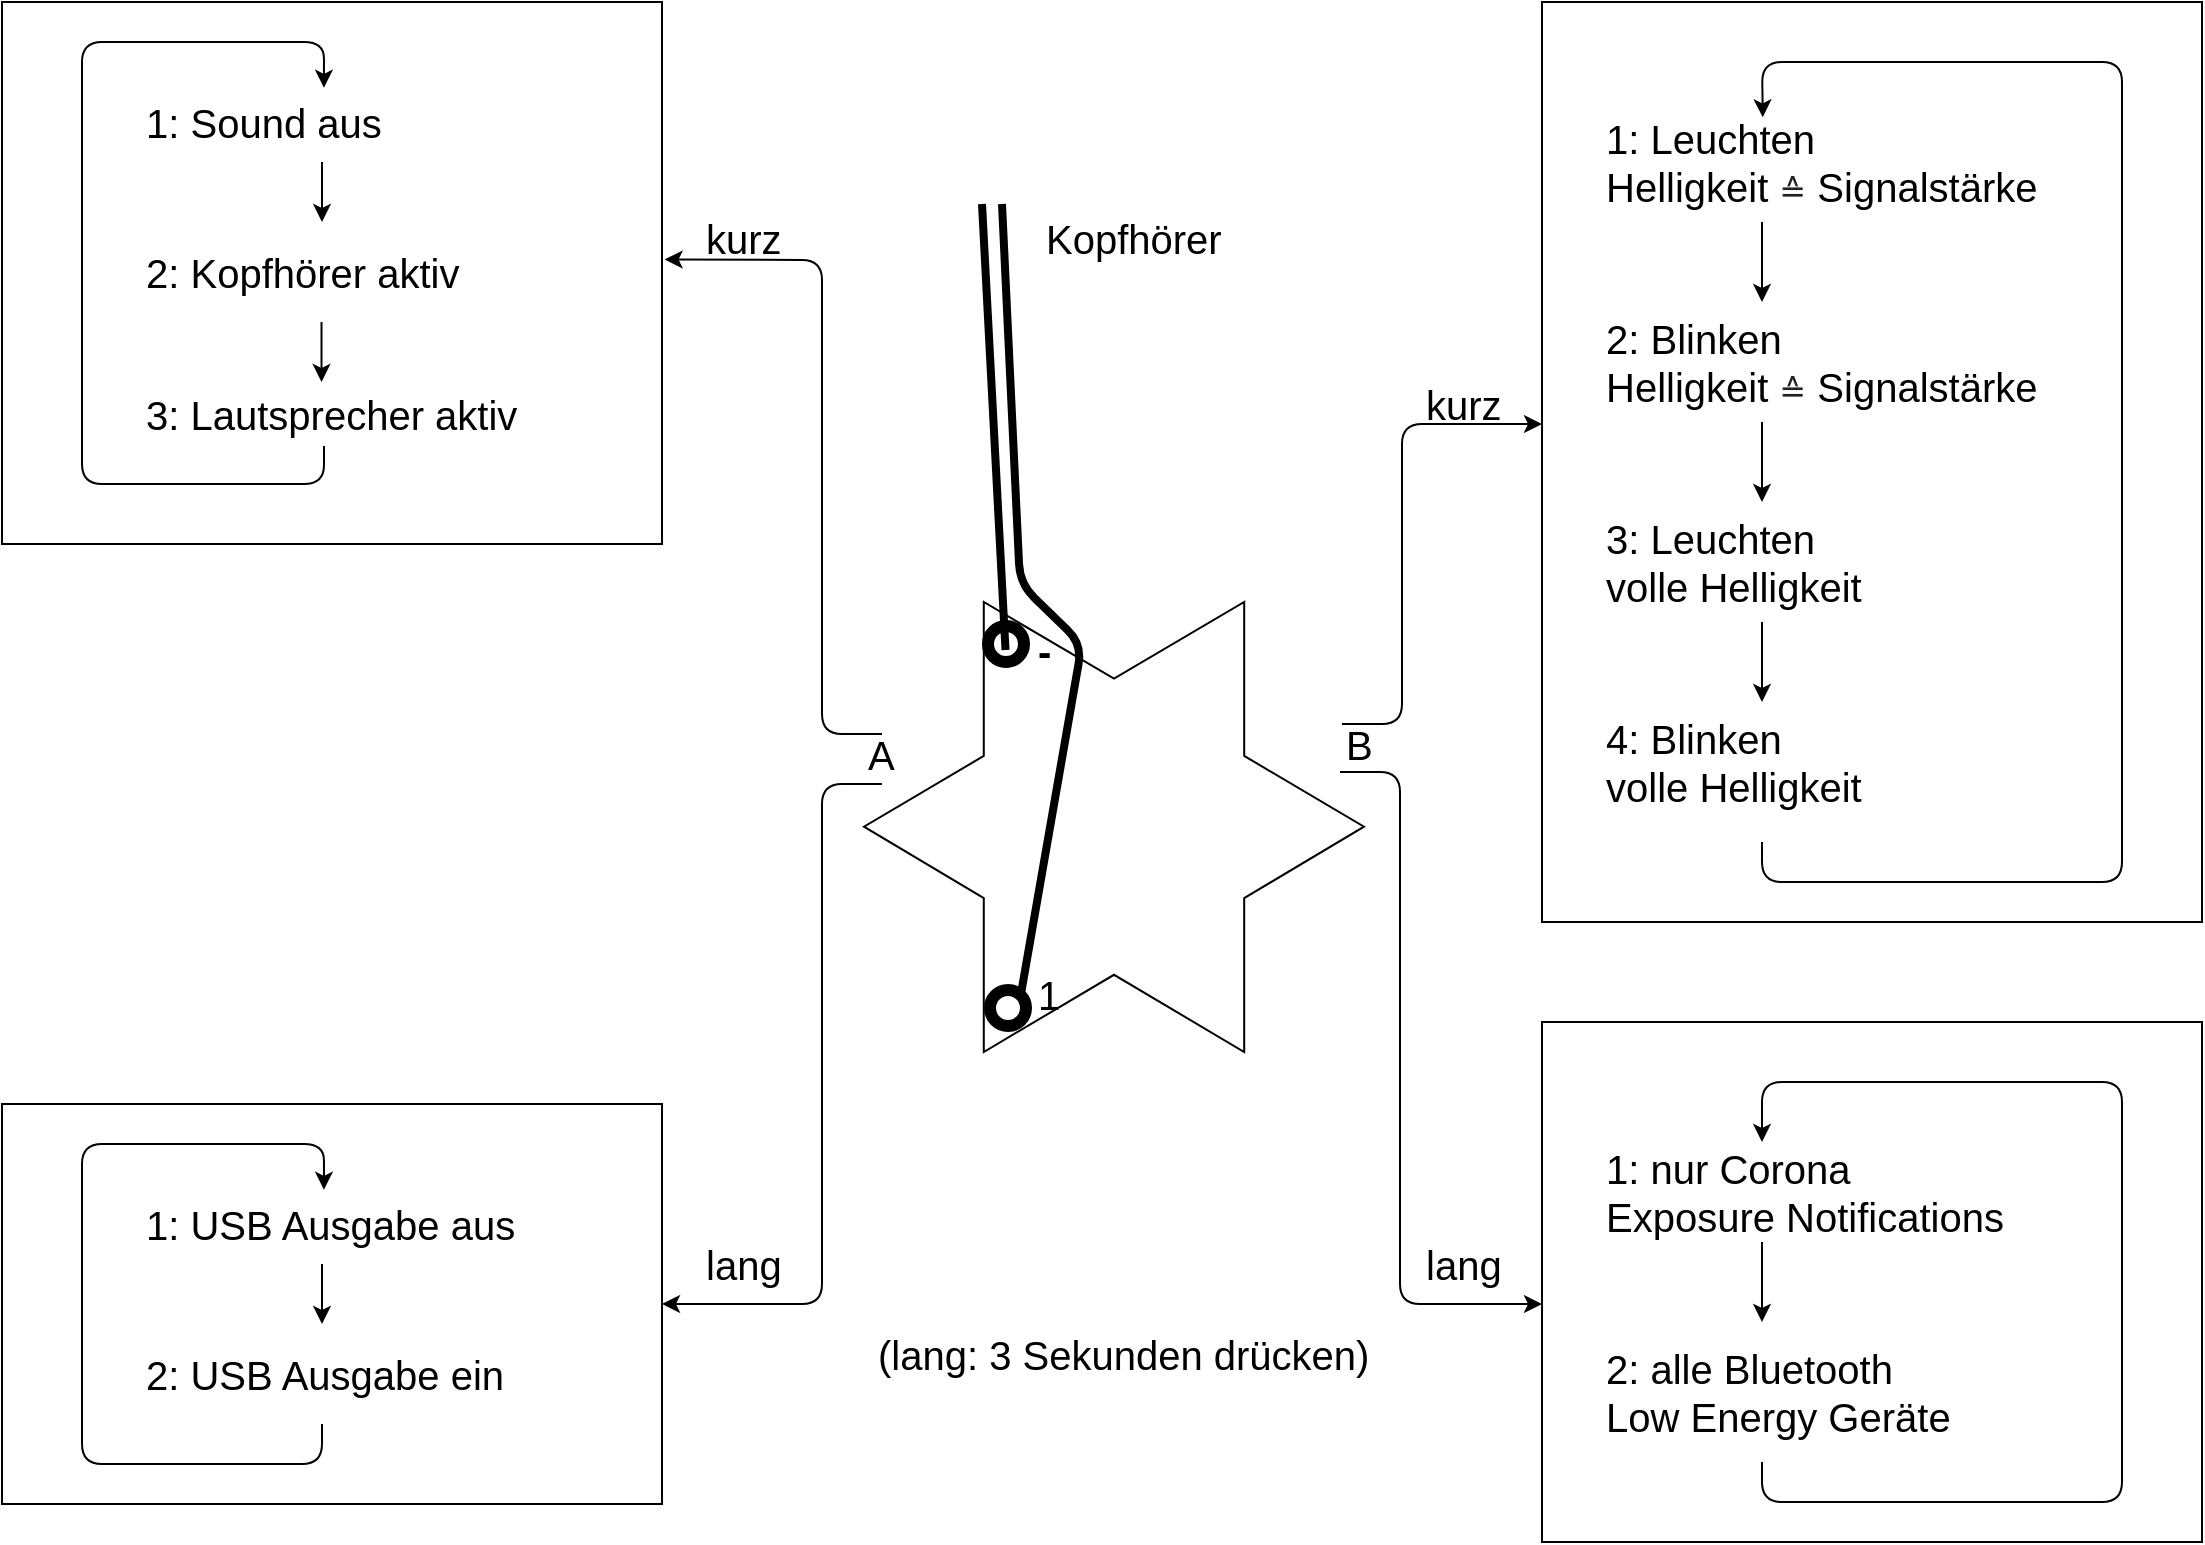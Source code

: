 <mxfile version="13.4.2" type="google"><diagram id="7ZVQHk0h9HbUP7aiWMAF" name="Page-1"><mxGraphModel dx="4511" dy="1839" grid="1" gridSize="10" guides="1" tooltips="1" connect="1" arrows="1" fold="1" page="1" pageScale="1" pageWidth="1169" pageHeight="827" math="0" shadow="0"><root><mxCell id="0"/><mxCell id="1" parent="0"/><mxCell id="hieSMNl2IubhFCozXg9f-52" value="" style="shape=image;html=1;verticalAlign=top;verticalLabelPosition=bottom;labelBackgroundColor=#ffffff;imageAspect=0;aspect=fixed;image=https://cdn2.iconfinder.com/data/icons/ios-7-icons/50/headphones-128.png;fillColor=none;" parent="1" vertex="1"><mxGeometry x="-667" y="29" width="137" height="137" as="geometry"/></mxCell><mxCell id="hieSMNl2IubhFCozXg9f-44" value="" style="rounded=0;whiteSpace=wrap;html=1;fillColor=none;" parent="1" vertex="1"><mxGeometry x="-1140" y="29" width="330" height="271" as="geometry"/></mxCell><mxCell id="hieSMNl2IubhFCozXg9f-32" value="" style="rounded=0;whiteSpace=wrap;html=1;fillColor=none;" parent="1" vertex="1"><mxGeometry x="-1140" y="580" width="330" height="200" as="geometry"/></mxCell><mxCell id="hieSMNl2IubhFCozXg9f-17" value="" style="rounded=0;whiteSpace=wrap;html=1;fillColor=none;" parent="1" vertex="1"><mxGeometry x="-370" y="29" width="330" height="460" as="geometry"/></mxCell><mxCell id="hieSMNl2IubhFCozXg9f-3" value="&lt;font style=&quot;font-size: 20px&quot;&gt;1: Leuchten&lt;br&gt;Helligkeit&amp;nbsp;&lt;span style=&quot;color: rgb(34 , 34 , 34) ; font-family: &amp;#34;arial&amp;#34; , sans-serif ; font-size: 16px ; background-color: rgb(255 , 255 , 255)&quot;&gt;≙&lt;/span&gt;&amp;nbsp;Signalstärke&lt;/font&gt;" style="text;html=1;strokeColor=none;fillColor=none;align=left;verticalAlign=middle;whiteSpace=wrap;rounded=0;" parent="1" vertex="1"><mxGeometry x="-340" y="89" width="240" height="40" as="geometry"/></mxCell><mxCell id="hieSMNl2IubhFCozXg9f-5" value="&lt;font style=&quot;font-size: 20px&quot;&gt;2: Blinken&lt;br&gt;Helligkeit&amp;nbsp;&lt;span style=&quot;color: rgb(34 , 34 , 34) ; font-family: &amp;#34;arial&amp;#34; , sans-serif ; font-size: 16px ; background-color: rgb(255 , 255 , 255)&quot;&gt;≙&lt;/span&gt;&amp;nbsp;Signalstärke&lt;/font&gt;" style="text;html=1;strokeColor=none;fillColor=none;align=left;verticalAlign=middle;whiteSpace=wrap;rounded=0;" parent="1" vertex="1"><mxGeometry x="-340" y="189" width="230" height="40" as="geometry"/></mxCell><mxCell id="hieSMNl2IubhFCozXg9f-6" value="&lt;font style=&quot;font-size: 20px&quot;&gt;3: Leuchten&lt;br&gt;volle Helligkeit&lt;/font&gt;" style="text;html=1;strokeColor=none;fillColor=none;align=left;verticalAlign=middle;whiteSpace=wrap;rounded=0;" parent="1" vertex="1"><mxGeometry x="-340" y="289" width="240" height="40" as="geometry"/></mxCell><mxCell id="hieSMNl2IubhFCozXg9f-7" value="&lt;font style=&quot;font-size: 20px&quot;&gt;4: Blinken&lt;br&gt;volle Helligkeit&lt;/font&gt;" style="text;html=1;strokeColor=none;fillColor=none;align=left;verticalAlign=middle;whiteSpace=wrap;rounded=0;" parent="1" vertex="1"><mxGeometry x="-340" y="389" width="240" height="40" as="geometry"/></mxCell><mxCell id="hieSMNl2IubhFCozXg9f-8" value="" style="endArrow=classic;html=1;entryX=0.335;entryY=-0.058;entryDx=0;entryDy=0;entryPerimeter=0;" parent="1" target="hieSMNl2IubhFCozXg9f-3" edge="1"><mxGeometry width="50" height="50" relative="1" as="geometry"><mxPoint x="-260" y="449" as="sourcePoint"/><mxPoint x="-260" y="69" as="targetPoint"/><Array as="points"><mxPoint x="-260" y="469"/><mxPoint x="-80" y="469"/><mxPoint x="-80" y="229"/><mxPoint x="-80" y="59"/><mxPoint x="-260" y="59"/></Array></mxGeometry></mxCell><mxCell id="hieSMNl2IubhFCozXg9f-9" value="" style="endArrow=classic;html=1;" parent="1" edge="1"><mxGeometry width="50" height="50" relative="1" as="geometry"><mxPoint x="-260" y="139" as="sourcePoint"/><mxPoint x="-260" y="179" as="targetPoint"/></mxGeometry></mxCell><mxCell id="hieSMNl2IubhFCozXg9f-12" value="" style="endArrow=classic;html=1;" parent="1" edge="1"><mxGeometry width="50" height="50" relative="1" as="geometry"><mxPoint x="-260" y="239" as="sourcePoint"/><mxPoint x="-260.0" y="279" as="targetPoint"/></mxGeometry></mxCell><mxCell id="hieSMNl2IubhFCozXg9f-13" value="" style="endArrow=classic;html=1;" parent="1" edge="1"><mxGeometry width="50" height="50" relative="1" as="geometry"><mxPoint x="-260" y="339" as="sourcePoint"/><mxPoint x="-260.0" y="379" as="targetPoint"/></mxGeometry></mxCell><mxCell id="hieSMNl2IubhFCozXg9f-14" value="" style="endArrow=classic;html=1;exitX=0;exitY=0;exitDx=0;exitDy=0;" parent="1" source="hieSMNl2IubhFCozXg9f-24" edge="1"><mxGeometry width="50" height="50" relative="1" as="geometry"><mxPoint x="-470" y="380" as="sourcePoint"/><mxPoint x="-370" y="240" as="targetPoint"/><Array as="points"><mxPoint x="-440" y="390"/><mxPoint x="-440" y="240"/></Array></mxGeometry></mxCell><mxCell id="hieSMNl2IubhFCozXg9f-15" value="&lt;span style=&quot;font-size: 20px&quot;&gt;kurz&lt;/span&gt;" style="text;html=1;strokeColor=none;fillColor=none;align=left;verticalAlign=middle;whiteSpace=wrap;rounded=0;" parent="1" vertex="1"><mxGeometry x="-430" y="220" width="49" height="20" as="geometry"/></mxCell><mxCell id="hieSMNl2IubhFCozXg9f-18" value="&lt;span style=&quot;font-size: 20px&quot;&gt;1: nur Corona&amp;nbsp;&lt;br&gt;Exposure Notifications&lt;/span&gt;" style="text;html=1;strokeColor=none;fillColor=none;align=left;verticalAlign=middle;whiteSpace=wrap;rounded=0;" parent="1" vertex="1"><mxGeometry x="-340" y="599" width="240" height="50" as="geometry"/></mxCell><mxCell id="hieSMNl2IubhFCozXg9f-19" value="&lt;span style=&quot;font-size: 20px&quot;&gt;2: alle Bluetooth&lt;br&gt;Low Energy Geräte&lt;br&gt;&lt;/span&gt;" style="text;html=1;strokeColor=none;fillColor=none;align=left;verticalAlign=middle;whiteSpace=wrap;rounded=0;" parent="1" vertex="1"><mxGeometry x="-340" y="699" width="240" height="50" as="geometry"/></mxCell><mxCell id="hieSMNl2IubhFCozXg9f-20" value="" style="endArrow=classic;html=1;" parent="1" edge="1"><mxGeometry width="50" height="50" relative="1" as="geometry"><mxPoint x="-260" y="649" as="sourcePoint"/><mxPoint x="-260.0" y="689" as="targetPoint"/></mxGeometry></mxCell><mxCell id="hieSMNl2IubhFCozXg9f-21" value="" style="endArrow=classic;html=1;" parent="1" edge="1"><mxGeometry width="50" height="50" relative="1" as="geometry"><mxPoint x="-260" y="759" as="sourcePoint"/><mxPoint x="-260" y="599" as="targetPoint"/><Array as="points"><mxPoint x="-260" y="779"/><mxPoint x="-80" y="779"/><mxPoint x="-80" y="569"/><mxPoint x="-260" y="569"/></Array></mxGeometry></mxCell><mxCell id="hieSMNl2IubhFCozXg9f-23" value="" style="rounded=0;whiteSpace=wrap;html=1;fillColor=none;" parent="1" vertex="1"><mxGeometry x="-370" y="539" width="330" height="260" as="geometry"/></mxCell><mxCell id="hieSMNl2IubhFCozXg9f-24" value="&lt;span style=&quot;font-size: 20px&quot;&gt;B&lt;/span&gt;" style="text;html=1;strokeColor=none;fillColor=none;align=left;verticalAlign=middle;whiteSpace=wrap;rounded=0;" parent="1" vertex="1"><mxGeometry x="-470" y="390" width="20" height="20" as="geometry"/></mxCell><mxCell id="hieSMNl2IubhFCozXg9f-25" value="" style="endArrow=classic;html=1;" parent="1" edge="1"><mxGeometry width="50" height="50" relative="1" as="geometry"><mxPoint x="-471" y="414" as="sourcePoint"/><mxPoint x="-370" y="680" as="targetPoint"/><Array as="points"><mxPoint x="-441" y="414"/><mxPoint x="-441" y="680"/></Array></mxGeometry></mxCell><mxCell id="hieSMNl2IubhFCozXg9f-26" value="&lt;span style=&quot;font-size: 20px&quot;&gt;lang&lt;/span&gt;" style="text;html=1;strokeColor=none;fillColor=none;align=left;verticalAlign=middle;whiteSpace=wrap;rounded=0;" parent="1" vertex="1"><mxGeometry x="-430" y="650" width="49" height="20" as="geometry"/></mxCell><mxCell id="hieSMNl2IubhFCozXg9f-27" value="&lt;span style=&quot;font-size: 20px&quot;&gt;A&lt;/span&gt;" style="text;html=1;strokeColor=none;fillColor=none;align=left;verticalAlign=middle;whiteSpace=wrap;rounded=0;" parent="1" vertex="1"><mxGeometry x="-709" y="395" width="20" height="20" as="geometry"/></mxCell><mxCell id="hieSMNl2IubhFCozXg9f-28" value="&lt;span style=&quot;font-size: 20px&quot;&gt;1: USB Ausgabe aus&lt;/span&gt;" style="text;html=1;strokeColor=none;fillColor=none;align=left;verticalAlign=middle;whiteSpace=wrap;rounded=0;" parent="1" vertex="1"><mxGeometry x="-1070" y="625" width="240" height="30" as="geometry"/></mxCell><mxCell id="hieSMNl2IubhFCozXg9f-29" value="&lt;span style=&quot;font-size: 20px&quot;&gt;2: USB Ausgabe ein&lt;br&gt;&lt;/span&gt;" style="text;html=1;strokeColor=none;fillColor=none;align=left;verticalAlign=middle;whiteSpace=wrap;rounded=0;" parent="1" vertex="1"><mxGeometry x="-1070" y="700" width="240" height="30" as="geometry"/></mxCell><mxCell id="hieSMNl2IubhFCozXg9f-33" value="" style="endArrow=classic;html=1;entryX=0.379;entryY=-0.07;entryDx=0;entryDy=0;entryPerimeter=0;" parent="1" target="hieSMNl2IubhFCozXg9f-28" edge="1"><mxGeometry width="50" height="50" relative="1" as="geometry"><mxPoint x="-980" y="740" as="sourcePoint"/><mxPoint x="-980" y="580" as="targetPoint"/><Array as="points"><mxPoint x="-980" y="760"/><mxPoint x="-1100" y="760"/><mxPoint x="-1100" y="600"/><mxPoint x="-979" y="600"/></Array></mxGeometry></mxCell><mxCell id="hieSMNl2IubhFCozXg9f-34" value="" style="endArrow=classic;html=1;" parent="1" edge="1"><mxGeometry width="50" height="50" relative="1" as="geometry"><mxPoint x="-980" y="660" as="sourcePoint"/><mxPoint x="-980" y="690" as="targetPoint"/></mxGeometry></mxCell><mxCell id="hieSMNl2IubhFCozXg9f-35" value="" style="endArrow=classic;html=1;" parent="1" edge="1"><mxGeometry width="50" height="50" relative="1" as="geometry"><mxPoint x="-700" y="420" as="sourcePoint"/><mxPoint x="-810" y="680" as="targetPoint"/><Array as="points"><mxPoint x="-730" y="420"/><mxPoint x="-730" y="680"/></Array></mxGeometry></mxCell><mxCell id="hieSMNl2IubhFCozXg9f-36" value="&lt;span style=&quot;font-size: 20px&quot;&gt;lang&lt;/span&gt;" style="text;html=1;strokeColor=none;fillColor=none;align=left;verticalAlign=middle;whiteSpace=wrap;rounded=0;" parent="1" vertex="1"><mxGeometry x="-790" y="650" width="49" height="20" as="geometry"/></mxCell><mxCell id="hieSMNl2IubhFCozXg9f-38" value="&lt;span style=&quot;font-size: 20px&quot;&gt;1: Sound aus&lt;/span&gt;" style="text;html=1;strokeColor=none;fillColor=none;align=left;verticalAlign=middle;whiteSpace=wrap;rounded=0;" parent="1" vertex="1"><mxGeometry x="-1070" y="74" width="240" height="30" as="geometry"/></mxCell><mxCell id="hieSMNl2IubhFCozXg9f-39" value="&lt;span style=&quot;font-size: 20px&quot;&gt;2: Kopfhörer aktiv&lt;br&gt;&lt;/span&gt;" style="text;html=1;strokeColor=none;fillColor=none;align=left;verticalAlign=middle;whiteSpace=wrap;rounded=0;" parent="1" vertex="1"><mxGeometry x="-1070" y="149" width="240" height="30" as="geometry"/></mxCell><mxCell id="hieSMNl2IubhFCozXg9f-40" value="" style="endArrow=classic;html=1;entryX=0.379;entryY=-0.07;entryDx=0;entryDy=0;entryPerimeter=0;" parent="1" target="hieSMNl2IubhFCozXg9f-38" edge="1"><mxGeometry width="50" height="50" relative="1" as="geometry"><mxPoint x="-979" y="251" as="sourcePoint"/><mxPoint x="-980" y="29" as="targetPoint"/><Array as="points"><mxPoint x="-979" y="270"/><mxPoint x="-1100" y="270"/><mxPoint x="-1100" y="49"/><mxPoint x="-979" y="49"/></Array></mxGeometry></mxCell><mxCell id="hieSMNl2IubhFCozXg9f-41" value="" style="endArrow=classic;html=1;" parent="1" edge="1"><mxGeometry width="50" height="50" relative="1" as="geometry"><mxPoint x="-980" y="109" as="sourcePoint"/><mxPoint x="-980" y="139" as="targetPoint"/></mxGeometry></mxCell><mxCell id="hieSMNl2IubhFCozXg9f-42" value="" style="endArrow=classic;html=1;entryX=1.004;entryY=0.475;entryDx=0;entryDy=0;entryPerimeter=0;" parent="1" target="hieSMNl2IubhFCozXg9f-44" edge="1"><mxGeometry width="50" height="50" relative="1" as="geometry"><mxPoint x="-700" y="395" as="sourcePoint"/><mxPoint x="-808.68" y="186.248" as="targetPoint"/><Array as="points"><mxPoint x="-730" y="395"/><mxPoint x="-730" y="158"/></Array></mxGeometry></mxCell><mxCell id="hieSMNl2IubhFCozXg9f-43" value="&lt;span style=&quot;font-size: 20px&quot;&gt;kurz&lt;/span&gt;" style="text;html=1;strokeColor=none;fillColor=none;align=left;verticalAlign=middle;whiteSpace=wrap;rounded=0;" parent="1" vertex="1"><mxGeometry x="-790" y="137" width="49" height="20" as="geometry"/></mxCell><mxCell id="hieSMNl2IubhFCozXg9f-45" value="&lt;span style=&quot;font-size: 20px&quot;&gt;3: Lautsprecher aktiv&lt;br&gt;&lt;/span&gt;" style="text;html=1;strokeColor=none;fillColor=none;align=left;verticalAlign=middle;whiteSpace=wrap;rounded=0;" parent="1" vertex="1"><mxGeometry x="-1070" y="220" width="200" height="30" as="geometry"/></mxCell><mxCell id="hieSMNl2IubhFCozXg9f-46" value="" style="endArrow=classic;html=1;" parent="1" edge="1"><mxGeometry width="50" height="50" relative="1" as="geometry"><mxPoint x="-980.24" y="189" as="sourcePoint"/><mxPoint x="-980.24" y="219" as="targetPoint"/></mxGeometry></mxCell><mxCell id="hieSMNl2IubhFCozXg9f-47" value="" style="verticalLabelPosition=bottom;verticalAlign=top;html=1;shape=mxgraph.basic.6_point_star;fillColor=none;" parent="1" vertex="1"><mxGeometry x="-709" y="329" width="250" height="225" as="geometry"/></mxCell><mxCell id="hieSMNl2IubhFCozXg9f-48" value="&lt;span style=&quot;font-size: 20px&quot;&gt;(lang: 3 Sekunden drücken)&lt;/span&gt;" style="text;html=1;strokeColor=none;fillColor=none;align=left;verticalAlign=middle;whiteSpace=wrap;rounded=0;" parent="1" vertex="1"><mxGeometry x="-704" y="680" width="254" height="50" as="geometry"/></mxCell><mxCell id="hieSMNl2IubhFCozXg9f-54" value="" style="ellipse;whiteSpace=wrap;html=1;aspect=fixed;fillColor=none;strokeWidth=6;" parent="1" vertex="1"><mxGeometry x="-647" y="341" width="18" height="18" as="geometry"/></mxCell><mxCell id="hieSMNl2IubhFCozXg9f-55" value="" style="ellipse;whiteSpace=wrap;html=1;aspect=fixed;fillColor=none;strokeWidth=6;" parent="1" vertex="1"><mxGeometry x="-646" y="523" width="18" height="18" as="geometry"/></mxCell><mxCell id="hieSMNl2IubhFCozXg9f-56" value="&lt;span style=&quot;font-size: 20px&quot;&gt;&lt;b&gt;-&lt;/b&gt;&lt;/span&gt;" style="text;html=1;strokeColor=none;fillColor=none;align=left;verticalAlign=middle;whiteSpace=wrap;rounded=0;" parent="1" vertex="1"><mxGeometry x="-624" y="348" width="16" height="10" as="geometry"/></mxCell><mxCell id="hieSMNl2IubhFCozXg9f-57" value="&lt;span style=&quot;font-size: 20px&quot;&gt;1&lt;/span&gt;" style="text;html=1;strokeColor=none;fillColor=none;align=left;verticalAlign=middle;whiteSpace=wrap;rounded=0;" parent="1" vertex="1"><mxGeometry x="-624" y="520" width="16" height="10" as="geometry"/></mxCell><mxCell id="hieSMNl2IubhFCozXg9f-58" value="&lt;span style=&quot;font-size: 20px&quot;&gt;Kopfhörer&lt;/span&gt;" style="text;html=1;strokeColor=none;fillColor=none;align=left;verticalAlign=middle;whiteSpace=wrap;rounded=0;" parent="1" vertex="1"><mxGeometry x="-620" y="137" width="97" height="20" as="geometry"/></mxCell><mxCell id="hieSMNl2IubhFCozXg9f-60" value="" style="endArrow=none;html=1;strokeWidth=4;" parent="1" edge="1"><mxGeometry width="50" height="50" relative="1" as="geometry"><mxPoint x="-638.24" y="353" as="sourcePoint"/><mxPoint x="-650" y="130" as="targetPoint"/></mxGeometry></mxCell><mxCell id="hieSMNl2IubhFCozXg9f-63" value="" style="endArrow=none;html=1;strokeWidth=4;exitX=1;exitY=0;exitDx=0;exitDy=0;" parent="1" source="hieSMNl2IubhFCozXg9f-55" edge="1"><mxGeometry width="50" height="50" relative="1" as="geometry"><mxPoint x="-930" y="480" as="sourcePoint"/><mxPoint x="-640" y="130" as="targetPoint"/><Array as="points"><mxPoint x="-600" y="350"/><mxPoint x="-631" y="320"/></Array></mxGeometry></mxCell></root></mxGraphModel></diagram></mxfile>